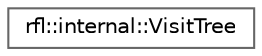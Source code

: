 digraph "类继承关系图"
{
 // LATEX_PDF_SIZE
  bgcolor="transparent";
  edge [fontname=Helvetica,fontsize=10,labelfontname=Helvetica,labelfontsize=10];
  node [fontname=Helvetica,fontsize=10,shape=box,height=0.2,width=0.4];
  rankdir="LR";
  Node0 [id="Node000000",label="rfl::internal::VisitTree",height=0.2,width=0.4,color="grey40", fillcolor="white", style="filled",URL="$structrfl_1_1internal_1_1_visit_tree.html",tooltip=" "];
}
